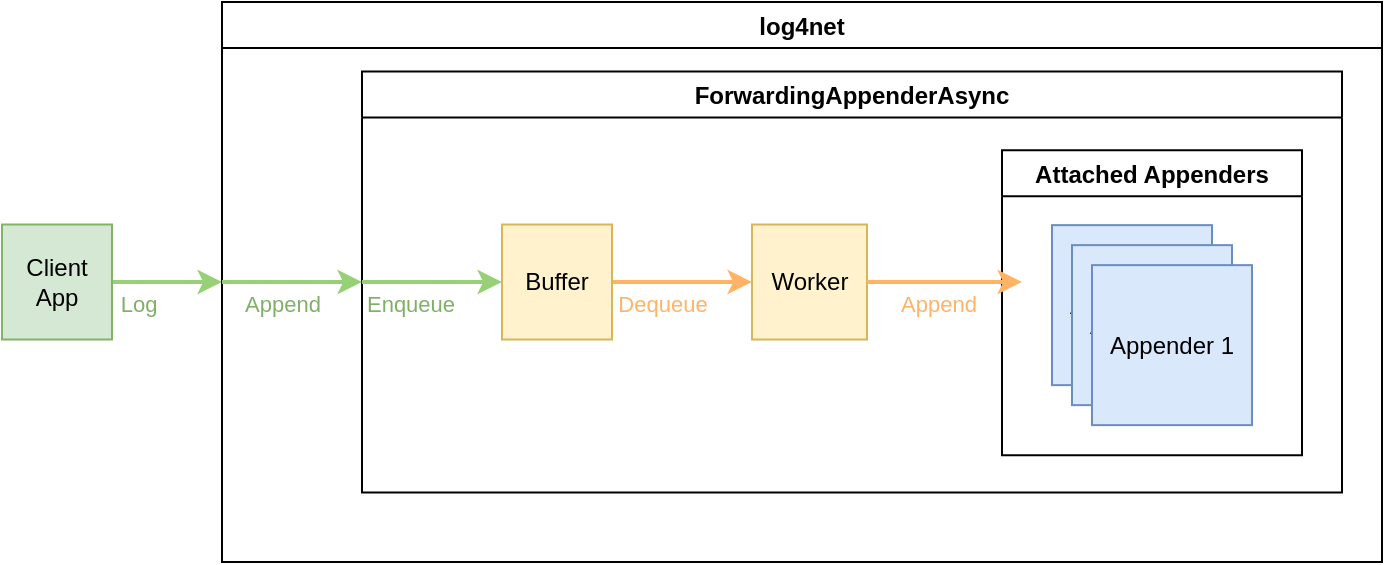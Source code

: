 <mxfile version="14.6.11" type="device"><diagram id="kgpKYQtTHZ0yAKxKKP6v" name="Page-1"><mxGraphModel dx="1069" dy="538" grid="1" gridSize="10" guides="1" tooltips="1" connect="1" arrows="1" fold="1" page="1" pageScale="1" pageWidth="850" pageHeight="1100" math="0" shadow="0"><root><mxCell id="0"/><mxCell id="1" parent="0"/><mxCell id="ejg6HhbaYN9jJYu0X8fy-32" value="" style="edgeStyle=orthogonalEdgeStyle;rounded=0;orthogonalLoop=1;jettySize=auto;html=1;exitX=1;exitY=0.5;exitDx=0;exitDy=0;strokeColor=#97D077;strokeWidth=2;" edge="1" parent="1" source="ejg6HhbaYN9jJYu0X8fy-52" target="ejg6HhbaYN9jJYu0X8fy-34"><mxGeometry relative="1" as="geometry"><mxPoint x="90" y="135" as="sourcePoint"/><mxPoint x="80" y="130" as="targetPoint"/></mxGeometry></mxCell><mxCell id="ejg6HhbaYN9jJYu0X8fy-33" value="Log" style="edgeLabel;html=1;align=center;verticalAlign=middle;resizable=0;points=[];fontColor=#80B065;" vertex="1" connectable="0" parent="ejg6HhbaYN9jJYu0X8fy-32"><mxGeometry x="-0.215" relative="1" as="geometry"><mxPoint x="-9" y="11" as="offset"/></mxGeometry></mxCell><mxCell id="ejg6HhbaYN9jJYu0X8fy-34" value="log4net" style="swimlane;startSize=23;" vertex="1" parent="1"><mxGeometry x="150" y="20" width="580" height="280" as="geometry"/></mxCell><mxCell id="ejg6HhbaYN9jJYu0X8fy-35" value="ForwardingAppenderAsync" style="swimlane;fillColor=none;" vertex="1" parent="ejg6HhbaYN9jJYu0X8fy-34"><mxGeometry x="70" y="34.69" width="490" height="210.62" as="geometry"/></mxCell><mxCell id="ejg6HhbaYN9jJYu0X8fy-41" style="edgeStyle=none;rounded=0;orthogonalLoop=1;jettySize=auto;html=1;exitX=1;exitY=0.5;exitDx=0;exitDy=0;entryX=0;entryY=0.5;entryDx=0;entryDy=0;strokeColor=#FFB366;strokeWidth=2;" edge="1" parent="ejg6HhbaYN9jJYu0X8fy-35" source="ejg6HhbaYN9jJYu0X8fy-39" target="ejg6HhbaYN9jJYu0X8fy-40"><mxGeometry relative="1" as="geometry"/></mxCell><mxCell id="ejg6HhbaYN9jJYu0X8fy-42" value="Dequeue" style="edgeLabel;html=1;align=center;verticalAlign=middle;resizable=0;points=[];fontColor=#FFB366;" vertex="1" connectable="0" parent="ejg6HhbaYN9jJYu0X8fy-41"><mxGeometry x="0.234" y="2" relative="1" as="geometry"><mxPoint x="-18" y="13" as="offset"/></mxGeometry></mxCell><mxCell id="ejg6HhbaYN9jJYu0X8fy-39" value="Buffer" style="rounded=0;whiteSpace=wrap;html=1;fillColor=#fff2cc;strokeColor=#d6b656;" vertex="1" parent="ejg6HhbaYN9jJYu0X8fy-35"><mxGeometry x="70" y="76.56" width="55" height="57.5" as="geometry"/></mxCell><mxCell id="ejg6HhbaYN9jJYu0X8fy-40" value="Worker" style="whiteSpace=wrap;html=1;aspect=fixed;fillColor=#fff2cc;strokeColor=#d6b656;" vertex="1" parent="ejg6HhbaYN9jJYu0X8fy-35"><mxGeometry x="195" y="76.56" width="57.5" height="57.5" as="geometry"/></mxCell><mxCell id="ejg6HhbaYN9jJYu0X8fy-43" style="edgeStyle=none;rounded=0;orthogonalLoop=1;jettySize=auto;html=1;exitX=0;exitY=0.5;exitDx=0;exitDy=0;entryX=0;entryY=0.5;entryDx=0;entryDy=0;strokeColor=#97D077;strokeWidth=2;" edge="1" parent="ejg6HhbaYN9jJYu0X8fy-35" source="ejg6HhbaYN9jJYu0X8fy-35" target="ejg6HhbaYN9jJYu0X8fy-39"><mxGeometry relative="1" as="geometry"/></mxCell><mxCell id="ejg6HhbaYN9jJYu0X8fy-44" value="Enqueue" style="edgeLabel;html=1;align=center;verticalAlign=middle;resizable=0;points=[];fontColor=#80B065;" vertex="1" connectable="0" parent="ejg6HhbaYN9jJYu0X8fy-43"><mxGeometry x="-0.312" relative="1" as="geometry"><mxPoint y="11" as="offset"/></mxGeometry></mxCell><mxCell id="ejg6HhbaYN9jJYu0X8fy-46" value="Attached Appenders" style="swimlane;" vertex="1" parent="ejg6HhbaYN9jJYu0X8fy-35"><mxGeometry x="320" y="39.38" width="150" height="152.5" as="geometry"/></mxCell><mxCell id="ejg6HhbaYN9jJYu0X8fy-47" value="Appender 1" style="whiteSpace=wrap;html=1;aspect=fixed;fillColor=#dae8fc;strokeColor=#6c8ebf;" vertex="1" parent="ejg6HhbaYN9jJYu0X8fy-46"><mxGeometry x="25" y="37.5" width="80" height="80" as="geometry"/></mxCell><mxCell id="ejg6HhbaYN9jJYu0X8fy-48" value="Appender 1" style="whiteSpace=wrap;html=1;aspect=fixed;fillColor=#dae8fc;strokeColor=#6c8ebf;" vertex="1" parent="ejg6HhbaYN9jJYu0X8fy-46"><mxGeometry x="35" y="47.5" width="80" height="80" as="geometry"/></mxCell><mxCell id="ejg6HhbaYN9jJYu0X8fy-49" value="Appender 1" style="whiteSpace=wrap;html=1;aspect=fixed;fillColor=#dae8fc;strokeColor=#6c8ebf;" vertex="1" parent="ejg6HhbaYN9jJYu0X8fy-46"><mxGeometry x="45" y="57.5" width="80" height="80" as="geometry"/></mxCell><mxCell id="ejg6HhbaYN9jJYu0X8fy-50" style="edgeStyle=none;rounded=0;orthogonalLoop=1;jettySize=auto;html=1;exitX=1;exitY=0.5;exitDx=0;exitDy=0;strokeColor=#FFB366;strokeWidth=2;" edge="1" parent="ejg6HhbaYN9jJYu0X8fy-35" source="ejg6HhbaYN9jJYu0X8fy-40"><mxGeometry relative="1" as="geometry"><mxPoint x="330" y="105.31" as="targetPoint"/></mxGeometry></mxCell><mxCell id="ejg6HhbaYN9jJYu0X8fy-51" value="Append" style="edgeLabel;html=1;align=center;verticalAlign=middle;resizable=0;points=[];fontColor=#FFB366;" vertex="1" connectable="0" parent="ejg6HhbaYN9jJYu0X8fy-50"><mxGeometry x="0.365" y="1" relative="1" as="geometry"><mxPoint x="-18" y="12" as="offset"/></mxGeometry></mxCell><mxCell id="ejg6HhbaYN9jJYu0X8fy-36" value="" style="endArrow=classic;html=1;exitX=0;exitY=0.5;exitDx=0;exitDy=0;entryX=0;entryY=0.5;entryDx=0;entryDy=0;strokeColor=#97D077;strokeWidth=2;" edge="1" parent="ejg6HhbaYN9jJYu0X8fy-34" source="ejg6HhbaYN9jJYu0X8fy-34" target="ejg6HhbaYN9jJYu0X8fy-35"><mxGeometry width="50" height="50" relative="1" as="geometry"><mxPoint x="30" y="70" as="sourcePoint"/><mxPoint x="80" y="145" as="targetPoint"/></mxGeometry></mxCell><mxCell id="ejg6HhbaYN9jJYu0X8fy-38" value="Append" style="edgeLabel;html=1;align=center;verticalAlign=middle;resizable=0;points=[];fontColor=#80B065;" vertex="1" connectable="0" parent="ejg6HhbaYN9jJYu0X8fy-36"><mxGeometry x="0.28" relative="1" as="geometry"><mxPoint x="-15" y="11" as="offset"/></mxGeometry></mxCell><mxCell id="ejg6HhbaYN9jJYu0X8fy-52" value="&lt;span&gt;Client App&lt;br&gt;&lt;/span&gt;" style="rounded=0;whiteSpace=wrap;html=1;fillColor=#d5e8d4;strokeColor=#82b366;" vertex="1" parent="1"><mxGeometry x="40" y="131.25" width="55" height="57.5" as="geometry"/></mxCell></root></mxGraphModel></diagram></mxfile>